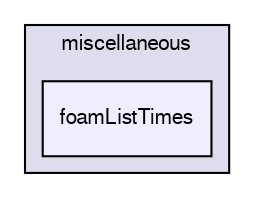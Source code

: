 digraph "applications/utilities/postProcessing/miscellaneous/foamListTimes" {
  bgcolor=transparent;
  compound=true
  node [ fontsize="10", fontname="FreeSans"];
  edge [ labelfontsize="10", labelfontname="FreeSans"];
  subgraph clusterdir_2e3c7ef0b2b6965fe976cda0e513e145 {
    graph [ bgcolor="#ddddee", pencolor="black", label="miscellaneous" fontname="FreeSans", fontsize="10", URL="dir_2e3c7ef0b2b6965fe976cda0e513e145.html"]
  dir_96e9094a4a5d878a81e9996ee0746402 [shape=box, label="foamListTimes", style="filled", fillcolor="#eeeeff", pencolor="black", URL="dir_96e9094a4a5d878a81e9996ee0746402.html"];
  }
}
